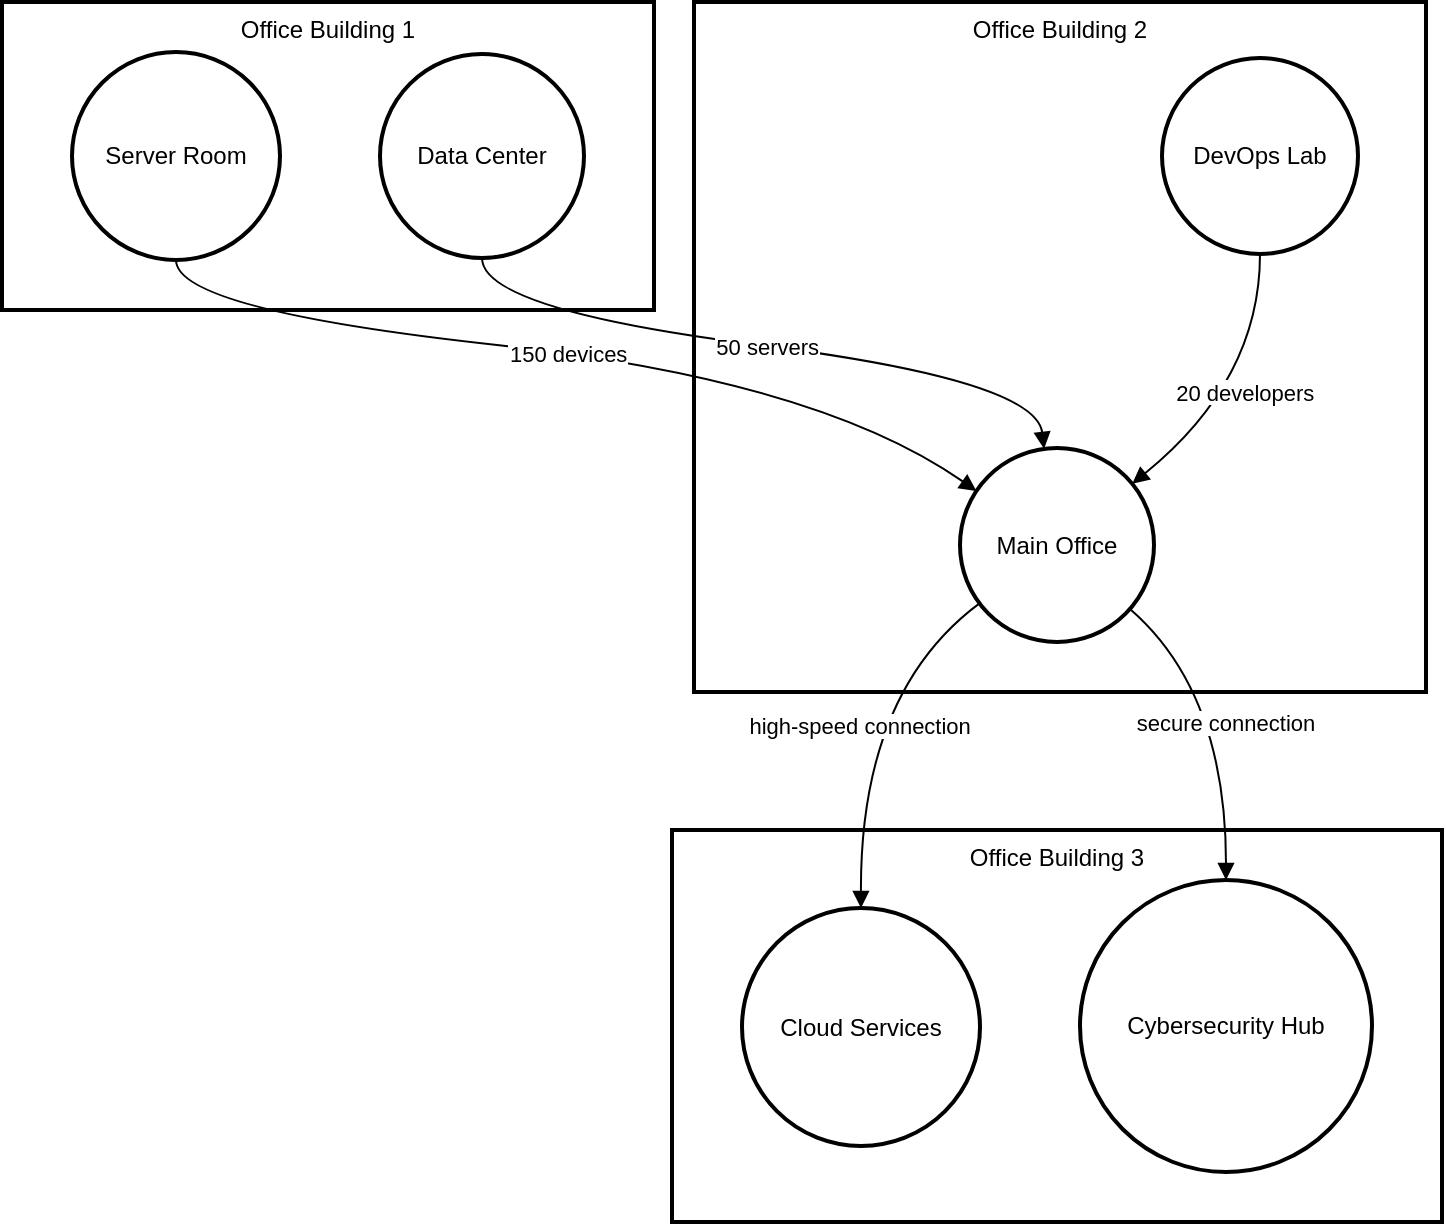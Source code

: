 <mxfile version="24.7.10">
  <diagram name="Page-1" id="9cE2K_ncDOre9PxvBgTN">
    <mxGraphModel>
      <root>
        <mxCell id="0" />
        <mxCell id="1" parent="0" />
        <mxCell id="2" value="Office Building 3" style="whiteSpace=wrap;strokeWidth=2;verticalAlign=top;" vertex="1" parent="1">
          <mxGeometry x="335" y="414" width="385" height="196" as="geometry" />
        </mxCell>
        <mxCell id="3" value="Cloud Services" style="ellipse;aspect=fixed;strokeWidth=2;whiteSpace=wrap;" vertex="1" parent="1">
          <mxGeometry x="370" y="453" width="119" height="119" as="geometry" />
        </mxCell>
        <mxCell id="4" value="Cybersecurity Hub" style="ellipse;aspect=fixed;strokeWidth=2;whiteSpace=wrap;" vertex="1" parent="1">
          <mxGeometry x="539" y="439" width="146" height="146" as="geometry" />
        </mxCell>
        <mxCell id="5" value="Office Building 2" style="whiteSpace=wrap;strokeWidth=2;verticalAlign=top;" vertex="1" parent="1">
          <mxGeometry x="346" width="366" height="345" as="geometry" />
        </mxCell>
        <mxCell id="6" value="Main Office" style="ellipse;aspect=fixed;strokeWidth=2;whiteSpace=wrap;" vertex="1" parent="1">
          <mxGeometry x="479" y="223" width="97" height="97" as="geometry" />
        </mxCell>
        <mxCell id="7" value="DevOps Lab" style="ellipse;aspect=fixed;strokeWidth=2;whiteSpace=wrap;" vertex="1" parent="1">
          <mxGeometry x="580" y="28" width="98" height="98" as="geometry" />
        </mxCell>
        <mxCell id="8" value="Office Building 1" style="whiteSpace=wrap;strokeWidth=2;verticalAlign=top;" vertex="1" parent="1">
          <mxGeometry width="326" height="154" as="geometry" />
        </mxCell>
        <mxCell id="9" value="Server Room" style="ellipse;aspect=fixed;strokeWidth=2;whiteSpace=wrap;" vertex="1" parent="1">
          <mxGeometry x="35" y="25" width="104" height="104" as="geometry" />
        </mxCell>
        <mxCell id="10" value="Data Center" style="ellipse;aspect=fixed;strokeWidth=2;whiteSpace=wrap;" vertex="1" parent="1">
          <mxGeometry x="189" y="26" width="102" height="102" as="geometry" />
        </mxCell>
        <mxCell id="11" value="150 devices" style="curved=1;startArrow=none;endArrow=block;exitX=0.5;exitY=1;entryX=0;entryY=0.16;" edge="1" parent="1" source="9" target="6">
          <mxGeometry relative="1" as="geometry">
            <Array as="points">
              <mxPoint x="87" y="154" />
              <mxPoint x="408" y="189" />
            </Array>
          </mxGeometry>
        </mxCell>
        <mxCell id="12" value="50 servers" style="curved=1;startArrow=none;endArrow=block;exitX=0.5;exitY=1;entryX=0.43;entryY=0;" edge="1" parent="1" source="10" target="6">
          <mxGeometry relative="1" as="geometry">
            <Array as="points">
              <mxPoint x="240" y="154" />
              <mxPoint x="517" y="189" />
            </Array>
          </mxGeometry>
        </mxCell>
        <mxCell id="13" value="20 developers" style="curved=1;startArrow=none;endArrow=block;exitX=0.5;exitY=1;entryX=1;entryY=0.09;" edge="1" parent="1" source="7" target="6">
          <mxGeometry relative="1" as="geometry">
            <Array as="points">
              <mxPoint x="629" y="189" />
            </Array>
          </mxGeometry>
        </mxCell>
        <mxCell id="14" value="high-speed connection" style="curved=1;startArrow=none;endArrow=block;exitX=0;exitY=0.88;entryX=0.5;entryY=0;" edge="1" parent="1" source="6" target="3">
          <mxGeometry relative="1" as="geometry">
            <Array as="points">
              <mxPoint x="429" y="345" />
            </Array>
          </mxGeometry>
        </mxCell>
        <mxCell id="15" value="secure connection" style="curved=1;startArrow=none;endArrow=block;exitX=1;exitY=0.94;entryX=0.5;entryY=0;" edge="1" parent="1" source="6" target="4">
          <mxGeometry relative="1" as="geometry">
            <Array as="points">
              <mxPoint x="612" y="345" />
            </Array>
          </mxGeometry>
        </mxCell>
      </root>
    </mxGraphModel>
  </diagram>
</mxfile>
